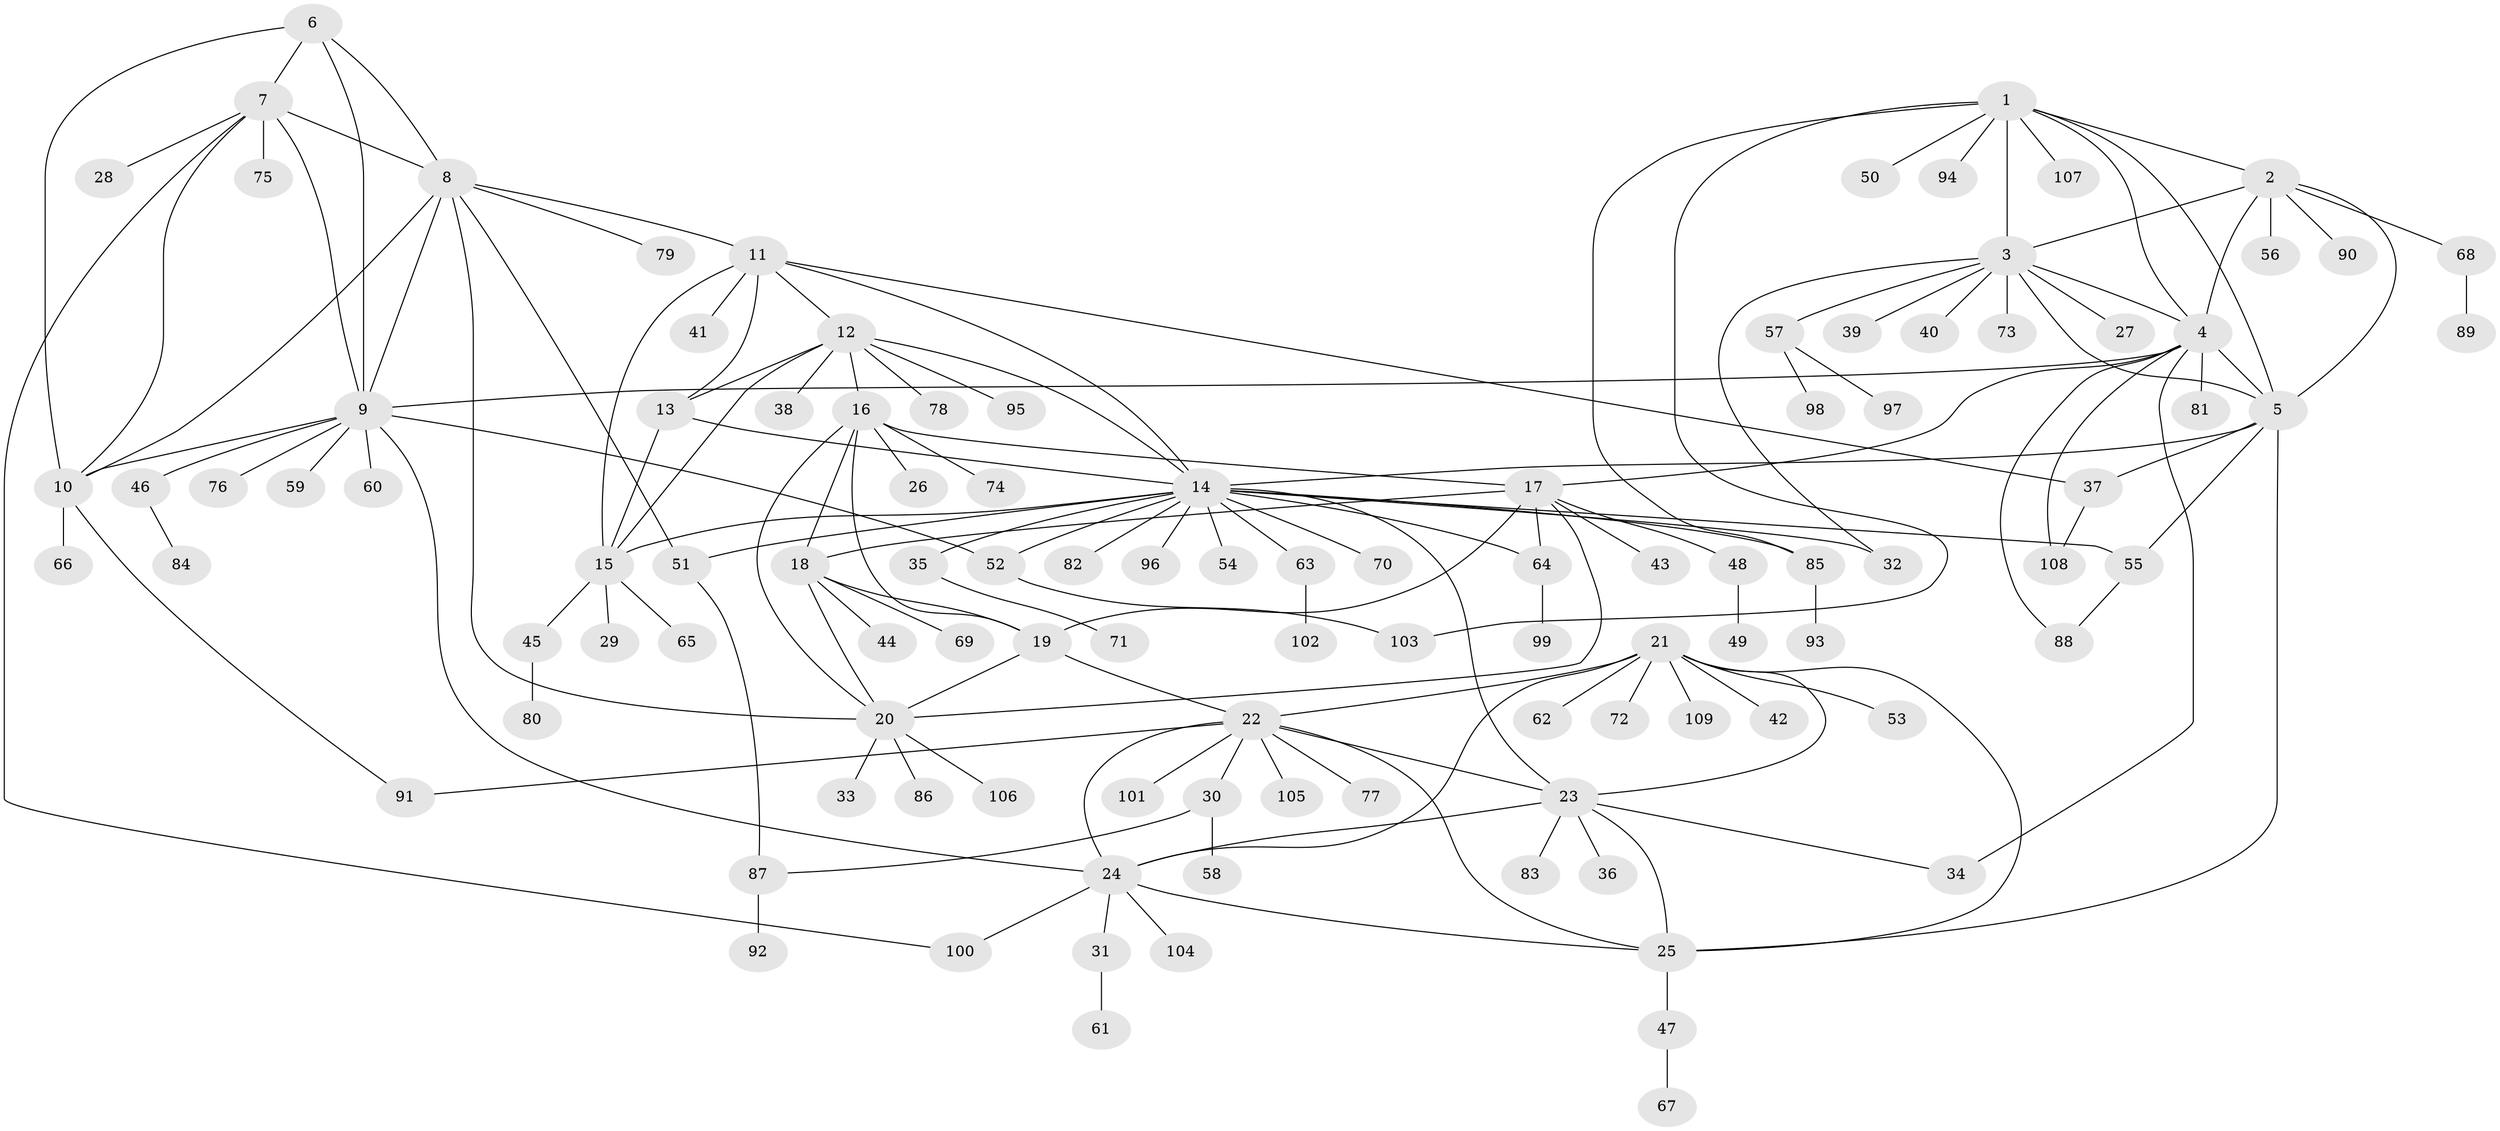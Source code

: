 // Generated by graph-tools (version 1.1) at 2025/26/03/09/25 03:26:34]
// undirected, 109 vertices, 158 edges
graph export_dot {
graph [start="1"]
  node [color=gray90,style=filled];
  1;
  2;
  3;
  4;
  5;
  6;
  7;
  8;
  9;
  10;
  11;
  12;
  13;
  14;
  15;
  16;
  17;
  18;
  19;
  20;
  21;
  22;
  23;
  24;
  25;
  26;
  27;
  28;
  29;
  30;
  31;
  32;
  33;
  34;
  35;
  36;
  37;
  38;
  39;
  40;
  41;
  42;
  43;
  44;
  45;
  46;
  47;
  48;
  49;
  50;
  51;
  52;
  53;
  54;
  55;
  56;
  57;
  58;
  59;
  60;
  61;
  62;
  63;
  64;
  65;
  66;
  67;
  68;
  69;
  70;
  71;
  72;
  73;
  74;
  75;
  76;
  77;
  78;
  79;
  80;
  81;
  82;
  83;
  84;
  85;
  86;
  87;
  88;
  89;
  90;
  91;
  92;
  93;
  94;
  95;
  96;
  97;
  98;
  99;
  100;
  101;
  102;
  103;
  104;
  105;
  106;
  107;
  108;
  109;
  1 -- 2;
  1 -- 3;
  1 -- 4;
  1 -- 5;
  1 -- 50;
  1 -- 85;
  1 -- 94;
  1 -- 103;
  1 -- 107;
  2 -- 3;
  2 -- 4;
  2 -- 5;
  2 -- 56;
  2 -- 68;
  2 -- 90;
  3 -- 4;
  3 -- 5;
  3 -- 27;
  3 -- 32;
  3 -- 39;
  3 -- 40;
  3 -- 57;
  3 -- 73;
  4 -- 5;
  4 -- 9;
  4 -- 17;
  4 -- 34;
  4 -- 81;
  4 -- 88;
  4 -- 108;
  5 -- 14;
  5 -- 25;
  5 -- 37;
  5 -- 55;
  6 -- 7;
  6 -- 8;
  6 -- 9;
  6 -- 10;
  7 -- 8;
  7 -- 9;
  7 -- 10;
  7 -- 28;
  7 -- 75;
  7 -- 100;
  8 -- 9;
  8 -- 10;
  8 -- 11;
  8 -- 20;
  8 -- 51;
  8 -- 79;
  9 -- 10;
  9 -- 24;
  9 -- 46;
  9 -- 52;
  9 -- 59;
  9 -- 60;
  9 -- 76;
  10 -- 66;
  10 -- 91;
  11 -- 12;
  11 -- 13;
  11 -- 14;
  11 -- 15;
  11 -- 37;
  11 -- 41;
  12 -- 13;
  12 -- 14;
  12 -- 15;
  12 -- 16;
  12 -- 38;
  12 -- 78;
  12 -- 95;
  13 -- 14;
  13 -- 15;
  14 -- 15;
  14 -- 23;
  14 -- 32;
  14 -- 35;
  14 -- 51;
  14 -- 52;
  14 -- 54;
  14 -- 55;
  14 -- 63;
  14 -- 64;
  14 -- 70;
  14 -- 82;
  14 -- 85;
  14 -- 96;
  15 -- 29;
  15 -- 45;
  15 -- 65;
  16 -- 17;
  16 -- 18;
  16 -- 19;
  16 -- 20;
  16 -- 26;
  16 -- 74;
  17 -- 18;
  17 -- 19;
  17 -- 20;
  17 -- 43;
  17 -- 48;
  17 -- 64;
  18 -- 19;
  18 -- 20;
  18 -- 44;
  18 -- 69;
  19 -- 20;
  19 -- 22;
  20 -- 33;
  20 -- 86;
  20 -- 106;
  21 -- 22;
  21 -- 23;
  21 -- 24;
  21 -- 25;
  21 -- 42;
  21 -- 53;
  21 -- 62;
  21 -- 72;
  21 -- 109;
  22 -- 23;
  22 -- 24;
  22 -- 25;
  22 -- 30;
  22 -- 77;
  22 -- 91;
  22 -- 101;
  22 -- 105;
  23 -- 24;
  23 -- 25;
  23 -- 34;
  23 -- 36;
  23 -- 83;
  24 -- 25;
  24 -- 31;
  24 -- 100;
  24 -- 104;
  25 -- 47;
  30 -- 58;
  30 -- 87;
  31 -- 61;
  35 -- 71;
  37 -- 108;
  45 -- 80;
  46 -- 84;
  47 -- 67;
  48 -- 49;
  51 -- 87;
  52 -- 103;
  55 -- 88;
  57 -- 97;
  57 -- 98;
  63 -- 102;
  64 -- 99;
  68 -- 89;
  85 -- 93;
  87 -- 92;
}
